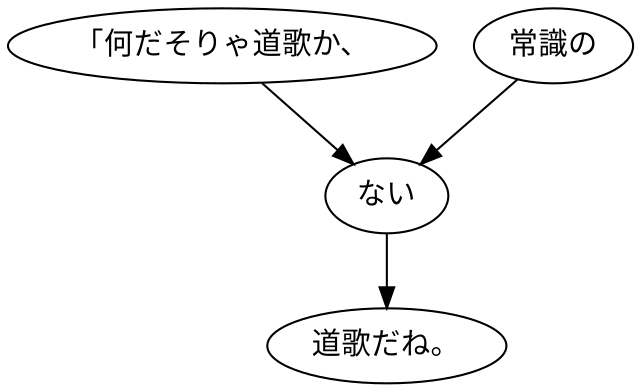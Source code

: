 digraph graph8699 {
	node0 [label="「何だそりゃ道歌か、"];
	node1 [label="常識の"];
	node2 [label="ない"];
	node3 [label="道歌だね。"];
	node0 -> node2;
	node1 -> node2;
	node2 -> node3;
}
